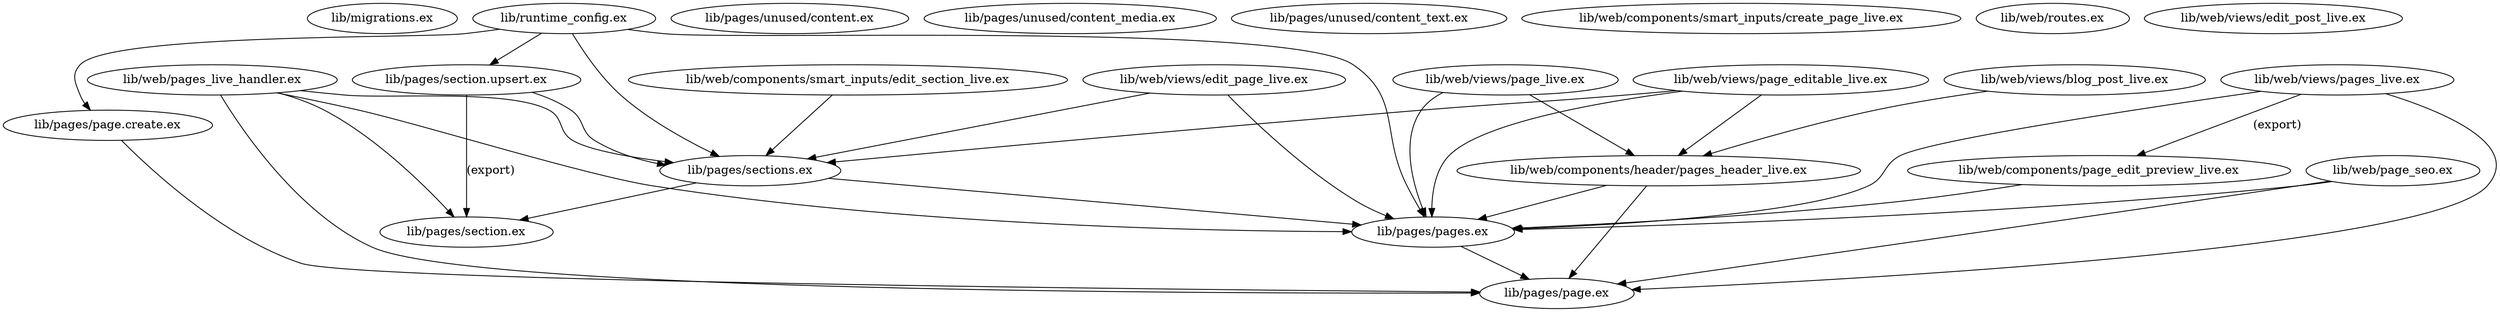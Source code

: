 digraph "xref graph" {
  "lib/migrations.ex"
  "lib/pages/page.create.ex"
  "lib/pages/page.create.ex" -> "lib/pages/page.ex"
  "lib/pages/page.ex"
  "lib/pages/pages.ex"
  "lib/pages/pages.ex" -> "lib/pages/page.ex"
  "lib/pages/section.ex"
  "lib/pages/section.upsert.ex"
  "lib/pages/section.upsert.ex" -> "lib/pages/section.ex" [label="(export)"]
  "lib/pages/section.upsert.ex" -> "lib/pages/sections.ex"
  "lib/pages/sections.ex" -> "lib/pages/pages.ex"
  "lib/pages/sections.ex" -> "lib/pages/section.ex"
  "lib/pages/sections.ex"
  "lib/pages/unused/content.ex"
  "lib/pages/unused/content_media.ex"
  "lib/pages/unused/content_text.ex"
  "lib/runtime_config.ex"
  "lib/runtime_config.ex" -> "lib/pages/page.create.ex"
  "lib/runtime_config.ex" -> "lib/pages/pages.ex"
  "lib/runtime_config.ex" -> "lib/pages/section.upsert.ex"
  "lib/runtime_config.ex" -> "lib/pages/sections.ex"
  "lib/web/components/header/pages_header_live.ex"
  "lib/web/components/header/pages_header_live.ex" -> "lib/pages/page.ex"
  "lib/web/components/header/pages_header_live.ex" -> "lib/pages/pages.ex"
  "lib/web/components/page_edit_preview_live.ex"
  "lib/web/components/page_edit_preview_live.ex" -> "lib/pages/pages.ex"
  "lib/web/components/smart_inputs/create_page_live.ex"
  "lib/web/components/smart_inputs/edit_section_live.ex"
  "lib/web/components/smart_inputs/edit_section_live.ex" -> "lib/pages/sections.ex"
  "lib/web/page_seo.ex"
  "lib/web/page_seo.ex" -> "lib/pages/page.ex"
  "lib/web/page_seo.ex" -> "lib/pages/pages.ex"
  "lib/web/pages_live_handler.ex"
  "lib/web/pages_live_handler.ex" -> "lib/pages/page.ex"
  "lib/web/pages_live_handler.ex" -> "lib/pages/pages.ex"
  "lib/web/pages_live_handler.ex" -> "lib/pages/section.ex"
  "lib/web/pages_live_handler.ex" -> "lib/pages/sections.ex"
  "lib/web/routes.ex"
  "lib/web/views/blog_post_live.ex"
  "lib/web/views/blog_post_live.ex" -> "lib/web/components/header/pages_header_live.ex"
  "lib/web/views/edit_page_live.ex"
  "lib/web/views/edit_page_live.ex" -> "lib/pages/pages.ex"
  "lib/web/views/edit_page_live.ex" -> "lib/pages/sections.ex"
  "lib/web/views/edit_post_live.ex"
  "lib/web/views/page_editable_live.ex"
  "lib/web/views/page_editable_live.ex" -> "lib/pages/pages.ex"
  "lib/web/views/page_editable_live.ex" -> "lib/pages/sections.ex"
  "lib/web/views/page_editable_live.ex" -> "lib/web/components/header/pages_header_live.ex"
  "lib/web/views/page_live.ex"
  "lib/web/views/page_live.ex" -> "lib/pages/pages.ex"
  "lib/web/views/page_live.ex" -> "lib/web/components/header/pages_header_live.ex"
  "lib/web/views/pages_live.ex"
  "lib/web/views/pages_live.ex" -> "lib/pages/page.ex"
  "lib/web/views/pages_live.ex" -> "lib/pages/pages.ex"
  "lib/web/views/pages_live.ex" -> "lib/web/components/page_edit_preview_live.ex" [label="(export)"]
}
